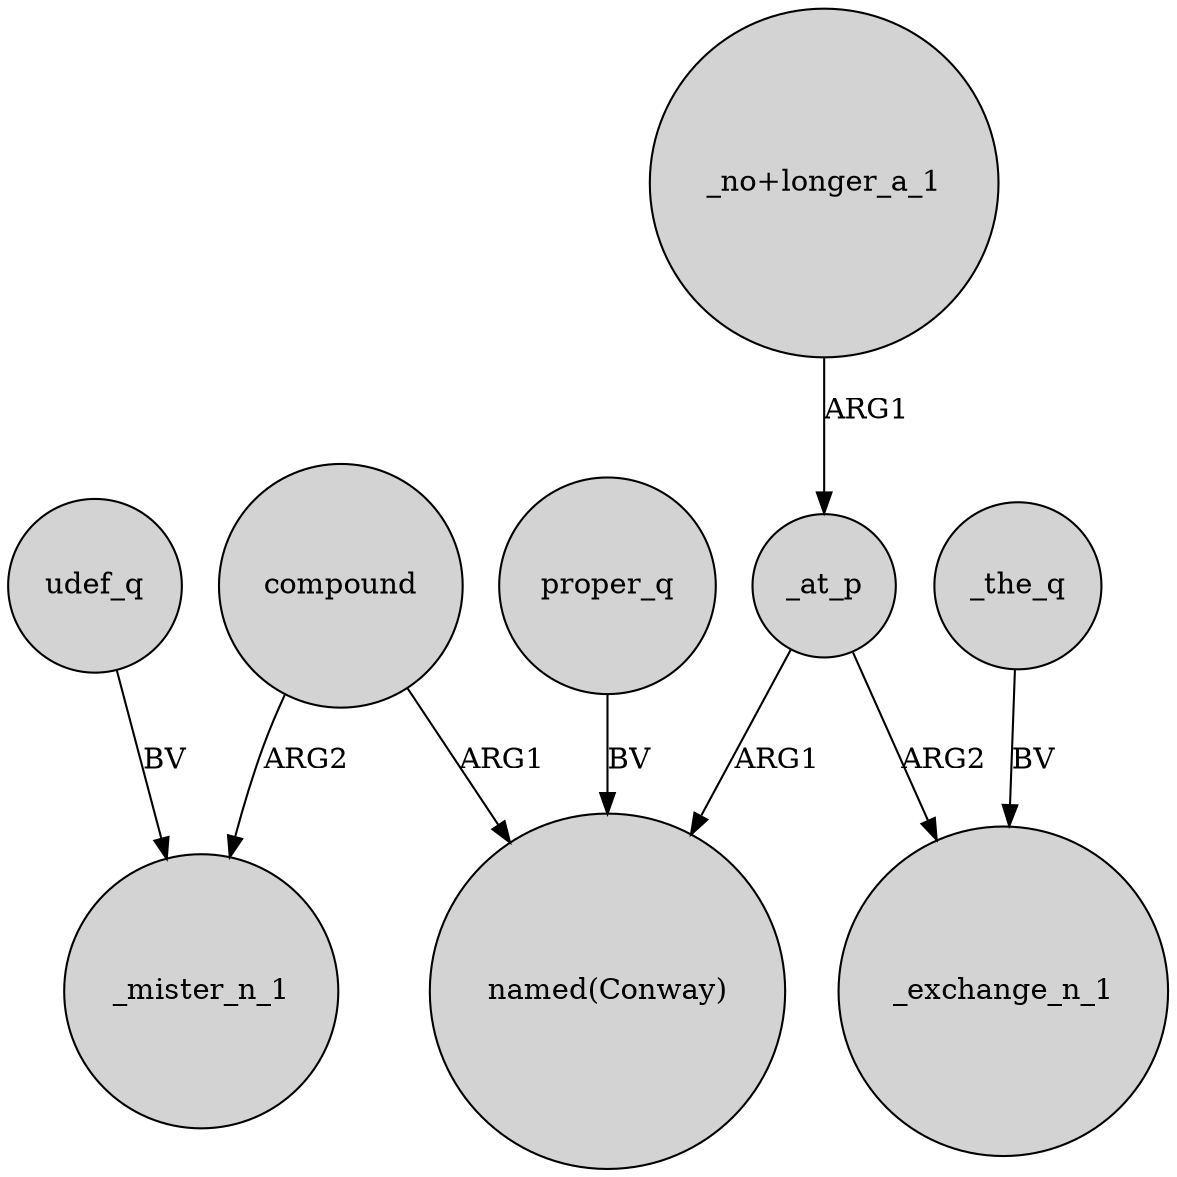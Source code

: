 digraph {
	node [shape=circle style=filled]
	udef_q -> _mister_n_1 [label=BV]
	compound -> "named(Conway)" [label=ARG1]
	"_no+longer_a_1" -> _at_p [label=ARG1]
	_at_p -> "named(Conway)" [label=ARG1]
	compound -> _mister_n_1 [label=ARG2]
	_at_p -> _exchange_n_1 [label=ARG2]
	proper_q -> "named(Conway)" [label=BV]
	_the_q -> _exchange_n_1 [label=BV]
}
